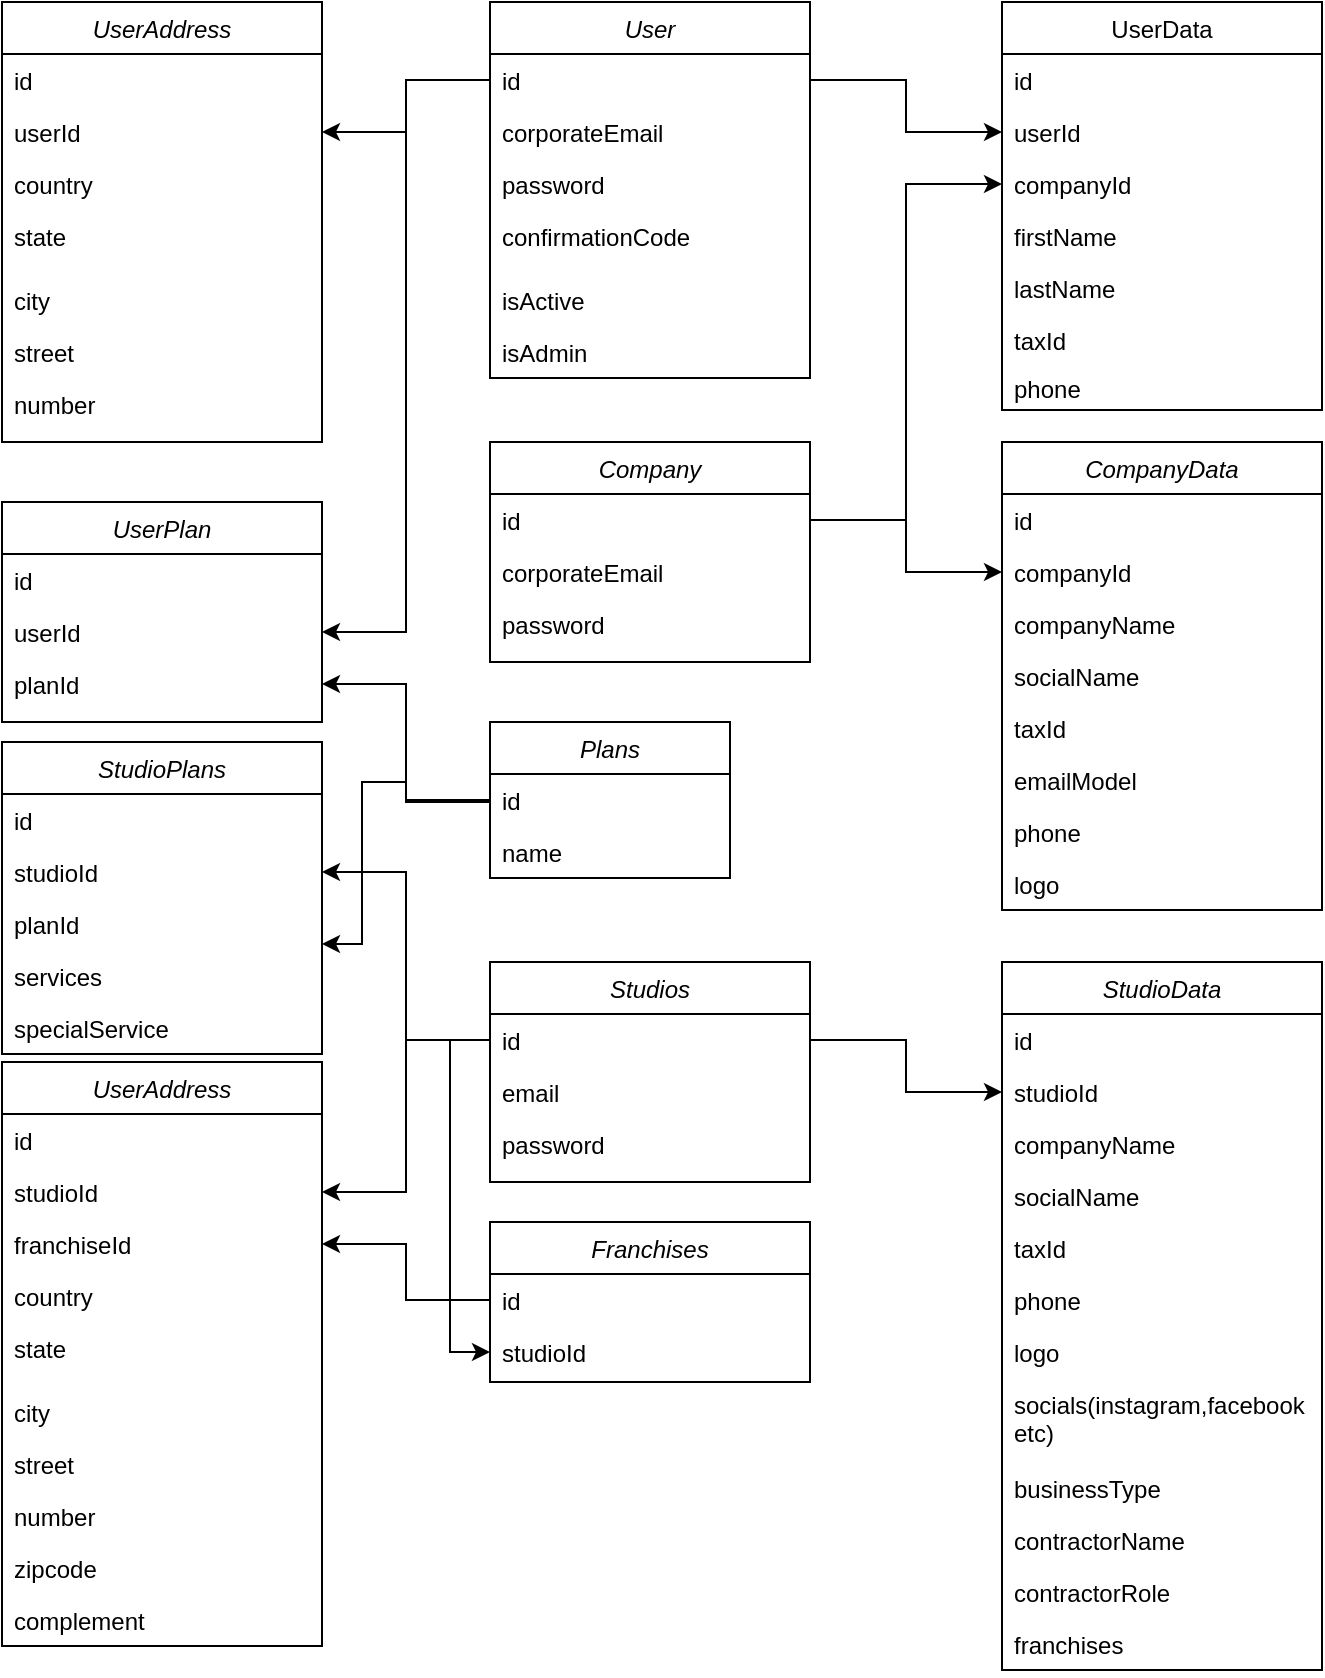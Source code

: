 <mxfile version="20.0.3" type="github">
  <diagram id="C5RBs43oDa-KdzZeNtuy" name="Page-1">
    <mxGraphModel dx="1022" dy="402" grid="1" gridSize="10" guides="1" tooltips="1" connect="1" arrows="1" fold="1" page="1" pageScale="1" pageWidth="827" pageHeight="1169" math="0" shadow="0">
      <root>
        <mxCell id="WIyWlLk6GJQsqaUBKTNV-0" />
        <mxCell id="WIyWlLk6GJQsqaUBKTNV-1" parent="WIyWlLk6GJQsqaUBKTNV-0" />
        <mxCell id="zkfFHV4jXpPFQw0GAbJ--0" value="User" style="swimlane;fontStyle=2;align=center;verticalAlign=top;childLayout=stackLayout;horizontal=1;startSize=26;horizontalStack=0;resizeParent=1;resizeLast=0;collapsible=1;marginBottom=0;rounded=0;shadow=0;strokeWidth=1;" parent="WIyWlLk6GJQsqaUBKTNV-1" vertex="1">
          <mxGeometry x="254" y="40" width="160" height="188" as="geometry">
            <mxRectangle x="230" y="140" width="160" height="26" as="alternateBounds" />
          </mxGeometry>
        </mxCell>
        <mxCell id="zkfFHV4jXpPFQw0GAbJ--1" value="id&#xa;" style="text;align=left;verticalAlign=top;spacingLeft=4;spacingRight=4;overflow=hidden;rotatable=0;points=[[0,0.5],[1,0.5]];portConstraint=eastwest;" parent="zkfFHV4jXpPFQw0GAbJ--0" vertex="1">
          <mxGeometry y="26" width="160" height="26" as="geometry" />
        </mxCell>
        <mxCell id="YdUhBSF4j9-4xUkebann-16" value="corporateEmail" style="text;align=left;verticalAlign=top;spacingLeft=4;spacingRight=4;overflow=hidden;rotatable=0;points=[[0,0.5],[1,0.5]];portConstraint=eastwest;" vertex="1" parent="zkfFHV4jXpPFQw0GAbJ--0">
          <mxGeometry y="52" width="160" height="26" as="geometry" />
        </mxCell>
        <mxCell id="zkfFHV4jXpPFQw0GAbJ--2" value="password" style="text;align=left;verticalAlign=top;spacingLeft=4;spacingRight=4;overflow=hidden;rotatable=0;points=[[0,0.5],[1,0.5]];portConstraint=eastwest;rounded=0;shadow=0;html=0;" parent="zkfFHV4jXpPFQw0GAbJ--0" vertex="1">
          <mxGeometry y="78" width="160" height="26" as="geometry" />
        </mxCell>
        <mxCell id="zkfFHV4jXpPFQw0GAbJ--3" value="confirmationCode" style="text;align=left;verticalAlign=top;spacingLeft=4;spacingRight=4;overflow=hidden;rotatable=0;points=[[0,0.5],[1,0.5]];portConstraint=eastwest;rounded=0;shadow=0;html=0;" parent="zkfFHV4jXpPFQw0GAbJ--0" vertex="1">
          <mxGeometry y="104" width="160" height="32" as="geometry" />
        </mxCell>
        <mxCell id="zkfFHV4jXpPFQw0GAbJ--5" value="isActive" style="text;align=left;verticalAlign=top;spacingLeft=4;spacingRight=4;overflow=hidden;rotatable=0;points=[[0,0.5],[1,0.5]];portConstraint=eastwest;" parent="zkfFHV4jXpPFQw0GAbJ--0" vertex="1">
          <mxGeometry y="136" width="160" height="26" as="geometry" />
        </mxCell>
        <mxCell id="YdUhBSF4j9-4xUkebann-0" value="isAdmin&#xa;" style="text;align=left;verticalAlign=top;spacingLeft=4;spacingRight=4;overflow=hidden;rotatable=0;points=[[0,0.5],[1,0.5]];portConstraint=eastwest;" vertex="1" parent="zkfFHV4jXpPFQw0GAbJ--0">
          <mxGeometry y="162" width="160" height="26" as="geometry" />
        </mxCell>
        <mxCell id="zkfFHV4jXpPFQw0GAbJ--17" value="UserData" style="swimlane;fontStyle=0;align=center;verticalAlign=top;childLayout=stackLayout;horizontal=1;startSize=26;horizontalStack=0;resizeParent=1;resizeLast=0;collapsible=1;marginBottom=0;rounded=0;shadow=0;strokeWidth=1;" parent="WIyWlLk6GJQsqaUBKTNV-1" vertex="1">
          <mxGeometry x="510" y="40" width="160" height="204" as="geometry">
            <mxRectangle x="550" y="140" width="160" height="26" as="alternateBounds" />
          </mxGeometry>
        </mxCell>
        <mxCell id="YdUhBSF4j9-4xUkebann-17" value="id&#xa;" style="text;align=left;verticalAlign=top;spacingLeft=4;spacingRight=4;overflow=hidden;rotatable=0;points=[[0,0.5],[1,0.5]];portConstraint=eastwest;" vertex="1" parent="zkfFHV4jXpPFQw0GAbJ--17">
          <mxGeometry y="26" width="160" height="26" as="geometry" />
        </mxCell>
        <mxCell id="zkfFHV4jXpPFQw0GAbJ--18" value="userId" style="text;align=left;verticalAlign=top;spacingLeft=4;spacingRight=4;overflow=hidden;rotatable=0;points=[[0,0.5],[1,0.5]];portConstraint=eastwest;" parent="zkfFHV4jXpPFQw0GAbJ--17" vertex="1">
          <mxGeometry y="52" width="160" height="26" as="geometry" />
        </mxCell>
        <mxCell id="zkfFHV4jXpPFQw0GAbJ--19" value="companyId" style="text;align=left;verticalAlign=top;spacingLeft=4;spacingRight=4;overflow=hidden;rotatable=0;points=[[0,0.5],[1,0.5]];portConstraint=eastwest;rounded=0;shadow=0;html=0;" parent="zkfFHV4jXpPFQw0GAbJ--17" vertex="1">
          <mxGeometry y="78" width="160" height="26" as="geometry" />
        </mxCell>
        <mxCell id="YdUhBSF4j9-4xUkebann-1" value="firstName" style="text;align=left;verticalAlign=top;spacingLeft=4;spacingRight=4;overflow=hidden;rotatable=0;points=[[0,0.5],[1,0.5]];portConstraint=eastwest;" vertex="1" parent="zkfFHV4jXpPFQw0GAbJ--17">
          <mxGeometry y="104" width="160" height="26" as="geometry" />
        </mxCell>
        <mxCell id="YdUhBSF4j9-4xUkebann-2" value="lastName" style="text;align=left;verticalAlign=top;spacingLeft=4;spacingRight=4;overflow=hidden;rotatable=0;points=[[0,0.5],[1,0.5]];portConstraint=eastwest;" vertex="1" parent="zkfFHV4jXpPFQw0GAbJ--17">
          <mxGeometry y="130" width="160" height="26" as="geometry" />
        </mxCell>
        <mxCell id="YdUhBSF4j9-4xUkebann-3" value="taxId" style="text;align=left;verticalAlign=top;spacingLeft=4;spacingRight=4;overflow=hidden;rotatable=0;points=[[0,0.5],[1,0.5]];portConstraint=eastwest;" vertex="1" parent="zkfFHV4jXpPFQw0GAbJ--17">
          <mxGeometry y="156" width="160" height="24" as="geometry" />
        </mxCell>
        <mxCell id="YdUhBSF4j9-4xUkebann-4" value="phone" style="text;align=left;verticalAlign=top;spacingLeft=4;spacingRight=4;overflow=hidden;rotatable=0;points=[[0,0.5],[1,0.5]];portConstraint=eastwest;" vertex="1" parent="zkfFHV4jXpPFQw0GAbJ--17">
          <mxGeometry y="180" width="160" height="24" as="geometry" />
        </mxCell>
        <mxCell id="YdUhBSF4j9-4xUkebann-5" value="UserAddress&#xa;" style="swimlane;fontStyle=2;align=center;verticalAlign=top;childLayout=stackLayout;horizontal=1;startSize=26;horizontalStack=0;resizeParent=1;resizeLast=0;collapsible=1;marginBottom=0;rounded=0;shadow=0;strokeWidth=1;" vertex="1" parent="WIyWlLk6GJQsqaUBKTNV-1">
          <mxGeometry x="10" y="40" width="160" height="220" as="geometry">
            <mxRectangle x="230" y="140" width="160" height="26" as="alternateBounds" />
          </mxGeometry>
        </mxCell>
        <mxCell id="YdUhBSF4j9-4xUkebann-6" value="id&#xa;" style="text;align=left;verticalAlign=top;spacingLeft=4;spacingRight=4;overflow=hidden;rotatable=0;points=[[0,0.5],[1,0.5]];portConstraint=eastwest;" vertex="1" parent="YdUhBSF4j9-4xUkebann-5">
          <mxGeometry y="26" width="160" height="26" as="geometry" />
        </mxCell>
        <mxCell id="YdUhBSF4j9-4xUkebann-15" value="userId" style="text;align=left;verticalAlign=top;spacingLeft=4;spacingRight=4;overflow=hidden;rotatable=0;points=[[0,0.5],[1,0.5]];portConstraint=eastwest;" vertex="1" parent="YdUhBSF4j9-4xUkebann-5">
          <mxGeometry y="52" width="160" height="26" as="geometry" />
        </mxCell>
        <mxCell id="YdUhBSF4j9-4xUkebann-7" value="country" style="text;align=left;verticalAlign=top;spacingLeft=4;spacingRight=4;overflow=hidden;rotatable=0;points=[[0,0.5],[1,0.5]];portConstraint=eastwest;rounded=0;shadow=0;html=0;" vertex="1" parent="YdUhBSF4j9-4xUkebann-5">
          <mxGeometry y="78" width="160" height="26" as="geometry" />
        </mxCell>
        <mxCell id="YdUhBSF4j9-4xUkebann-8" value="state" style="text;align=left;verticalAlign=top;spacingLeft=4;spacingRight=4;overflow=hidden;rotatable=0;points=[[0,0.5],[1,0.5]];portConstraint=eastwest;rounded=0;shadow=0;html=0;" vertex="1" parent="YdUhBSF4j9-4xUkebann-5">
          <mxGeometry y="104" width="160" height="32" as="geometry" />
        </mxCell>
        <mxCell id="YdUhBSF4j9-4xUkebann-9" value="city" style="text;align=left;verticalAlign=top;spacingLeft=4;spacingRight=4;overflow=hidden;rotatable=0;points=[[0,0.5],[1,0.5]];portConstraint=eastwest;" vertex="1" parent="YdUhBSF4j9-4xUkebann-5">
          <mxGeometry y="136" width="160" height="26" as="geometry" />
        </mxCell>
        <mxCell id="YdUhBSF4j9-4xUkebann-10" value="street" style="text;align=left;verticalAlign=top;spacingLeft=4;spacingRight=4;overflow=hidden;rotatable=0;points=[[0,0.5],[1,0.5]];portConstraint=eastwest;" vertex="1" parent="YdUhBSF4j9-4xUkebann-5">
          <mxGeometry y="162" width="160" height="26" as="geometry" />
        </mxCell>
        <mxCell id="YdUhBSF4j9-4xUkebann-11" value="number&#xa;" style="text;align=left;verticalAlign=top;spacingLeft=4;spacingRight=4;overflow=hidden;rotatable=0;points=[[0,0.5],[1,0.5]];portConstraint=eastwest;" vertex="1" parent="YdUhBSF4j9-4xUkebann-5">
          <mxGeometry y="188" width="160" height="26" as="geometry" />
        </mxCell>
        <mxCell id="YdUhBSF4j9-4xUkebann-21" value="Company&#xa;" style="swimlane;fontStyle=2;align=center;verticalAlign=top;childLayout=stackLayout;horizontal=1;startSize=26;horizontalStack=0;resizeParent=1;resizeLast=0;collapsible=1;marginBottom=0;rounded=0;shadow=0;strokeWidth=1;" vertex="1" parent="WIyWlLk6GJQsqaUBKTNV-1">
          <mxGeometry x="254" y="260" width="160" height="110" as="geometry">
            <mxRectangle x="230" y="140" width="160" height="26" as="alternateBounds" />
          </mxGeometry>
        </mxCell>
        <mxCell id="YdUhBSF4j9-4xUkebann-22" value="id&#xa;" style="text;align=left;verticalAlign=top;spacingLeft=4;spacingRight=4;overflow=hidden;rotatable=0;points=[[0,0.5],[1,0.5]];portConstraint=eastwest;" vertex="1" parent="YdUhBSF4j9-4xUkebann-21">
          <mxGeometry y="26" width="160" height="26" as="geometry" />
        </mxCell>
        <mxCell id="YdUhBSF4j9-4xUkebann-23" value="corporateEmail" style="text;align=left;verticalAlign=top;spacingLeft=4;spacingRight=4;overflow=hidden;rotatable=0;points=[[0,0.5],[1,0.5]];portConstraint=eastwest;" vertex="1" parent="YdUhBSF4j9-4xUkebann-21">
          <mxGeometry y="52" width="160" height="26" as="geometry" />
        </mxCell>
        <mxCell id="YdUhBSF4j9-4xUkebann-24" value="password" style="text;align=left;verticalAlign=top;spacingLeft=4;spacingRight=4;overflow=hidden;rotatable=0;points=[[0,0.5],[1,0.5]];portConstraint=eastwest;rounded=0;shadow=0;html=0;" vertex="1" parent="YdUhBSF4j9-4xUkebann-21">
          <mxGeometry y="78" width="160" height="26" as="geometry" />
        </mxCell>
        <mxCell id="YdUhBSF4j9-4xUkebann-28" style="edgeStyle=orthogonalEdgeStyle;rounded=0;orthogonalLoop=1;jettySize=auto;html=1;entryX=0;entryY=0.5;entryDx=0;entryDy=0;exitX=1;exitY=0.5;exitDx=0;exitDy=0;" edge="1" parent="WIyWlLk6GJQsqaUBKTNV-1" source="YdUhBSF4j9-4xUkebann-22" target="zkfFHV4jXpPFQw0GAbJ--19">
          <mxGeometry relative="1" as="geometry">
            <mxPoint x="500" y="590" as="sourcePoint" />
          </mxGeometry>
        </mxCell>
        <mxCell id="YdUhBSF4j9-4xUkebann-29" value="CompanyData&#xa;" style="swimlane;fontStyle=2;align=center;verticalAlign=top;childLayout=stackLayout;horizontal=1;startSize=26;horizontalStack=0;resizeParent=1;resizeLast=0;collapsible=1;marginBottom=0;rounded=0;shadow=0;strokeWidth=1;" vertex="1" parent="WIyWlLk6GJQsqaUBKTNV-1">
          <mxGeometry x="510" y="260" width="160" height="234" as="geometry">
            <mxRectangle x="230" y="140" width="160" height="26" as="alternateBounds" />
          </mxGeometry>
        </mxCell>
        <mxCell id="YdUhBSF4j9-4xUkebann-30" value="id&#xa;" style="text;align=left;verticalAlign=top;spacingLeft=4;spacingRight=4;overflow=hidden;rotatable=0;points=[[0,0.5],[1,0.5]];portConstraint=eastwest;" vertex="1" parent="YdUhBSF4j9-4xUkebann-29">
          <mxGeometry y="26" width="160" height="26" as="geometry" />
        </mxCell>
        <mxCell id="YdUhBSF4j9-4xUkebann-33" value="companyId&#xa;" style="text;align=left;verticalAlign=top;spacingLeft=4;spacingRight=4;overflow=hidden;rotatable=0;points=[[0,0.5],[1,0.5]];portConstraint=eastwest;" vertex="1" parent="YdUhBSF4j9-4xUkebann-29">
          <mxGeometry y="52" width="160" height="26" as="geometry" />
        </mxCell>
        <mxCell id="YdUhBSF4j9-4xUkebann-31" value="companyName" style="text;align=left;verticalAlign=top;spacingLeft=4;spacingRight=4;overflow=hidden;rotatable=0;points=[[0,0.5],[1,0.5]];portConstraint=eastwest;" vertex="1" parent="YdUhBSF4j9-4xUkebann-29">
          <mxGeometry y="78" width="160" height="26" as="geometry" />
        </mxCell>
        <mxCell id="YdUhBSF4j9-4xUkebann-32" value="socialName&#xa;" style="text;align=left;verticalAlign=top;spacingLeft=4;spacingRight=4;overflow=hidden;rotatable=0;points=[[0,0.5],[1,0.5]];portConstraint=eastwest;rounded=0;shadow=0;html=0;" vertex="1" parent="YdUhBSF4j9-4xUkebann-29">
          <mxGeometry y="104" width="160" height="26" as="geometry" />
        </mxCell>
        <mxCell id="YdUhBSF4j9-4xUkebann-38" value="taxId" style="text;align=left;verticalAlign=top;spacingLeft=4;spacingRight=4;overflow=hidden;rotatable=0;points=[[0,0.5],[1,0.5]];portConstraint=eastwest;" vertex="1" parent="YdUhBSF4j9-4xUkebann-29">
          <mxGeometry y="130" width="160" height="26" as="geometry" />
        </mxCell>
        <mxCell id="YdUhBSF4j9-4xUkebann-39" value="emailModel&#xa;" style="text;align=left;verticalAlign=top;spacingLeft=4;spacingRight=4;overflow=hidden;rotatable=0;points=[[0,0.5],[1,0.5]];portConstraint=eastwest;rounded=0;shadow=0;html=0;" vertex="1" parent="YdUhBSF4j9-4xUkebann-29">
          <mxGeometry y="156" width="160" height="26" as="geometry" />
        </mxCell>
        <mxCell id="YdUhBSF4j9-4xUkebann-40" value="phone&#xa;" style="text;align=left;verticalAlign=top;spacingLeft=4;spacingRight=4;overflow=hidden;rotatable=0;points=[[0,0.5],[1,0.5]];portConstraint=eastwest;rounded=0;shadow=0;html=0;" vertex="1" parent="YdUhBSF4j9-4xUkebann-29">
          <mxGeometry y="182" width="160" height="26" as="geometry" />
        </mxCell>
        <mxCell id="YdUhBSF4j9-4xUkebann-41" value="logo&#xa;" style="text;align=left;verticalAlign=top;spacingLeft=4;spacingRight=4;overflow=hidden;rotatable=0;points=[[0,0.5],[1,0.5]];portConstraint=eastwest;rounded=0;shadow=0;html=0;" vertex="1" parent="YdUhBSF4j9-4xUkebann-29">
          <mxGeometry y="208" width="160" height="26" as="geometry" />
        </mxCell>
        <mxCell id="YdUhBSF4j9-4xUkebann-35" style="edgeStyle=orthogonalEdgeStyle;rounded=0;orthogonalLoop=1;jettySize=auto;html=1;exitX=1;exitY=0.5;exitDx=0;exitDy=0;entryX=0;entryY=0.5;entryDx=0;entryDy=0;" edge="1" parent="WIyWlLk6GJQsqaUBKTNV-1" source="zkfFHV4jXpPFQw0GAbJ--1" target="zkfFHV4jXpPFQw0GAbJ--18">
          <mxGeometry relative="1" as="geometry" />
        </mxCell>
        <mxCell id="YdUhBSF4j9-4xUkebann-36" style="edgeStyle=orthogonalEdgeStyle;rounded=0;orthogonalLoop=1;jettySize=auto;html=1;exitX=0;exitY=0.5;exitDx=0;exitDy=0;entryX=1;entryY=0.5;entryDx=0;entryDy=0;" edge="1" parent="WIyWlLk6GJQsqaUBKTNV-1" source="zkfFHV4jXpPFQw0GAbJ--1" target="YdUhBSF4j9-4xUkebann-15">
          <mxGeometry relative="1" as="geometry" />
        </mxCell>
        <mxCell id="YdUhBSF4j9-4xUkebann-37" style="edgeStyle=orthogonalEdgeStyle;rounded=0;orthogonalLoop=1;jettySize=auto;html=1;exitX=1;exitY=0.5;exitDx=0;exitDy=0;entryX=0;entryY=0.5;entryDx=0;entryDy=0;" edge="1" parent="WIyWlLk6GJQsqaUBKTNV-1" source="YdUhBSF4j9-4xUkebann-22" target="YdUhBSF4j9-4xUkebann-33">
          <mxGeometry relative="1" as="geometry" />
        </mxCell>
        <mxCell id="YdUhBSF4j9-4xUkebann-42" value="Plans" style="swimlane;fontStyle=2;align=center;verticalAlign=top;childLayout=stackLayout;horizontal=1;startSize=26;horizontalStack=0;resizeParent=1;resizeLast=0;collapsible=1;marginBottom=0;rounded=0;shadow=0;strokeWidth=1;" vertex="1" parent="WIyWlLk6GJQsqaUBKTNV-1">
          <mxGeometry x="254" y="400" width="120" height="78" as="geometry">
            <mxRectangle x="230" y="140" width="160" height="26" as="alternateBounds" />
          </mxGeometry>
        </mxCell>
        <mxCell id="YdUhBSF4j9-4xUkebann-43" value="id&#xa;" style="text;align=left;verticalAlign=top;spacingLeft=4;spacingRight=4;overflow=hidden;rotatable=0;points=[[0,0.5],[1,0.5]];portConstraint=eastwest;" vertex="1" parent="YdUhBSF4j9-4xUkebann-42">
          <mxGeometry y="26" width="120" height="26" as="geometry" />
        </mxCell>
        <mxCell id="YdUhBSF4j9-4xUkebann-44" value="name" style="text;align=left;verticalAlign=top;spacingLeft=4;spacingRight=4;overflow=hidden;rotatable=0;points=[[0,0.5],[1,0.5]];portConstraint=eastwest;" vertex="1" parent="YdUhBSF4j9-4xUkebann-42">
          <mxGeometry y="52" width="120" height="26" as="geometry" />
        </mxCell>
        <mxCell id="YdUhBSF4j9-4xUkebann-46" value="UserPlan&#xa;" style="swimlane;fontStyle=2;align=center;verticalAlign=top;childLayout=stackLayout;horizontal=1;startSize=26;horizontalStack=0;resizeParent=1;resizeLast=0;collapsible=1;marginBottom=0;rounded=0;shadow=0;strokeWidth=1;" vertex="1" parent="WIyWlLk6GJQsqaUBKTNV-1">
          <mxGeometry x="10" y="290" width="160" height="110" as="geometry">
            <mxRectangle x="230" y="140" width="160" height="26" as="alternateBounds" />
          </mxGeometry>
        </mxCell>
        <mxCell id="YdUhBSF4j9-4xUkebann-47" value="id&#xa;" style="text;align=left;verticalAlign=top;spacingLeft=4;spacingRight=4;overflow=hidden;rotatable=0;points=[[0,0.5],[1,0.5]];portConstraint=eastwest;" vertex="1" parent="YdUhBSF4j9-4xUkebann-46">
          <mxGeometry y="26" width="160" height="26" as="geometry" />
        </mxCell>
        <mxCell id="YdUhBSF4j9-4xUkebann-48" value="userId&#xa;" style="text;align=left;verticalAlign=top;spacingLeft=4;spacingRight=4;overflow=hidden;rotatable=0;points=[[0,0.5],[1,0.5]];portConstraint=eastwest;" vertex="1" parent="YdUhBSF4j9-4xUkebann-46">
          <mxGeometry y="52" width="160" height="26" as="geometry" />
        </mxCell>
        <mxCell id="YdUhBSF4j9-4xUkebann-49" value="planId" style="text;align=left;verticalAlign=top;spacingLeft=4;spacingRight=4;overflow=hidden;rotatable=0;points=[[0,0.5],[1,0.5]];portConstraint=eastwest;rounded=0;shadow=0;html=0;" vertex="1" parent="YdUhBSF4j9-4xUkebann-46">
          <mxGeometry y="78" width="160" height="26" as="geometry" />
        </mxCell>
        <mxCell id="YdUhBSF4j9-4xUkebann-50" style="edgeStyle=orthogonalEdgeStyle;rounded=0;orthogonalLoop=1;jettySize=auto;html=1;" edge="1" parent="WIyWlLk6GJQsqaUBKTNV-1" source="zkfFHV4jXpPFQw0GAbJ--1" target="YdUhBSF4j9-4xUkebann-48">
          <mxGeometry relative="1" as="geometry" />
        </mxCell>
        <mxCell id="YdUhBSF4j9-4xUkebann-51" style="edgeStyle=orthogonalEdgeStyle;rounded=0;orthogonalLoop=1;jettySize=auto;html=1;exitX=0;exitY=0.5;exitDx=0;exitDy=0;entryX=1;entryY=0.5;entryDx=0;entryDy=0;" edge="1" parent="WIyWlLk6GJQsqaUBKTNV-1" source="YdUhBSF4j9-4xUkebann-43" target="YdUhBSF4j9-4xUkebann-49">
          <mxGeometry relative="1" as="geometry">
            <Array as="points">
              <mxPoint x="254" y="440" />
              <mxPoint x="212" y="440" />
              <mxPoint x="212" y="381" />
            </Array>
          </mxGeometry>
        </mxCell>
        <mxCell id="YdUhBSF4j9-4xUkebann-52" value="Studios" style="swimlane;fontStyle=2;align=center;verticalAlign=top;childLayout=stackLayout;horizontal=1;startSize=26;horizontalStack=0;resizeParent=1;resizeLast=0;collapsible=1;marginBottom=0;rounded=0;shadow=0;strokeWidth=1;" vertex="1" parent="WIyWlLk6GJQsqaUBKTNV-1">
          <mxGeometry x="254" y="520" width="160" height="110" as="geometry">
            <mxRectangle x="230" y="140" width="160" height="26" as="alternateBounds" />
          </mxGeometry>
        </mxCell>
        <mxCell id="YdUhBSF4j9-4xUkebann-53" value="id&#xa;" style="text;align=left;verticalAlign=top;spacingLeft=4;spacingRight=4;overflow=hidden;rotatable=0;points=[[0,0.5],[1,0.5]];portConstraint=eastwest;" vertex="1" parent="YdUhBSF4j9-4xUkebann-52">
          <mxGeometry y="26" width="160" height="26" as="geometry" />
        </mxCell>
        <mxCell id="YdUhBSF4j9-4xUkebann-54" value="email" style="text;align=left;verticalAlign=top;spacingLeft=4;spacingRight=4;overflow=hidden;rotatable=0;points=[[0,0.5],[1,0.5]];portConstraint=eastwest;" vertex="1" parent="YdUhBSF4j9-4xUkebann-52">
          <mxGeometry y="52" width="160" height="26" as="geometry" />
        </mxCell>
        <mxCell id="YdUhBSF4j9-4xUkebann-55" value="password" style="text;align=left;verticalAlign=top;spacingLeft=4;spacingRight=4;overflow=hidden;rotatable=0;points=[[0,0.5],[1,0.5]];portConstraint=eastwest;rounded=0;shadow=0;html=0;" vertex="1" parent="YdUhBSF4j9-4xUkebann-52">
          <mxGeometry y="78" width="160" height="26" as="geometry" />
        </mxCell>
        <mxCell id="YdUhBSF4j9-4xUkebann-56" value="StudioData&#xa;" style="swimlane;fontStyle=2;align=center;verticalAlign=top;childLayout=stackLayout;horizontal=1;startSize=26;horizontalStack=0;resizeParent=1;resizeLast=0;collapsible=1;marginBottom=0;rounded=0;shadow=0;strokeWidth=1;" vertex="1" parent="WIyWlLk6GJQsqaUBKTNV-1">
          <mxGeometry x="510" y="520" width="160" height="354" as="geometry">
            <mxRectangle x="230" y="140" width="160" height="26" as="alternateBounds" />
          </mxGeometry>
        </mxCell>
        <mxCell id="YdUhBSF4j9-4xUkebann-57" value="id&#xa;" style="text;align=left;verticalAlign=top;spacingLeft=4;spacingRight=4;overflow=hidden;rotatable=0;points=[[0,0.5],[1,0.5]];portConstraint=eastwest;" vertex="1" parent="YdUhBSF4j9-4xUkebann-56">
          <mxGeometry y="26" width="160" height="26" as="geometry" />
        </mxCell>
        <mxCell id="YdUhBSF4j9-4xUkebann-58" value="studioId&#xa;" style="text;align=left;verticalAlign=top;spacingLeft=4;spacingRight=4;overflow=hidden;rotatable=0;points=[[0,0.5],[1,0.5]];portConstraint=eastwest;" vertex="1" parent="YdUhBSF4j9-4xUkebann-56">
          <mxGeometry y="52" width="160" height="26" as="geometry" />
        </mxCell>
        <mxCell id="YdUhBSF4j9-4xUkebann-59" value="companyName" style="text;align=left;verticalAlign=top;spacingLeft=4;spacingRight=4;overflow=hidden;rotatable=0;points=[[0,0.5],[1,0.5]];portConstraint=eastwest;" vertex="1" parent="YdUhBSF4j9-4xUkebann-56">
          <mxGeometry y="78" width="160" height="26" as="geometry" />
        </mxCell>
        <mxCell id="YdUhBSF4j9-4xUkebann-60" value="socialName&#xa;" style="text;align=left;verticalAlign=top;spacingLeft=4;spacingRight=4;overflow=hidden;rotatable=0;points=[[0,0.5],[1,0.5]];portConstraint=eastwest;rounded=0;shadow=0;html=0;" vertex="1" parent="YdUhBSF4j9-4xUkebann-56">
          <mxGeometry y="104" width="160" height="26" as="geometry" />
        </mxCell>
        <mxCell id="YdUhBSF4j9-4xUkebann-61" value="taxId" style="text;align=left;verticalAlign=top;spacingLeft=4;spacingRight=4;overflow=hidden;rotatable=0;points=[[0,0.5],[1,0.5]];portConstraint=eastwest;" vertex="1" parent="YdUhBSF4j9-4xUkebann-56">
          <mxGeometry y="130" width="160" height="26" as="geometry" />
        </mxCell>
        <mxCell id="YdUhBSF4j9-4xUkebann-63" value="phone&#xa;" style="text;align=left;verticalAlign=top;spacingLeft=4;spacingRight=4;overflow=hidden;rotatable=0;points=[[0,0.5],[1,0.5]];portConstraint=eastwest;rounded=0;shadow=0;html=0;" vertex="1" parent="YdUhBSF4j9-4xUkebann-56">
          <mxGeometry y="156" width="160" height="26" as="geometry" />
        </mxCell>
        <mxCell id="YdUhBSF4j9-4xUkebann-64" value="logo&#xa;" style="text;align=left;verticalAlign=top;spacingLeft=4;spacingRight=4;overflow=hidden;rotatable=0;points=[[0,0.5],[1,0.5]];portConstraint=eastwest;rounded=0;shadow=0;html=0;" vertex="1" parent="YdUhBSF4j9-4xUkebann-56">
          <mxGeometry y="182" width="160" height="26" as="geometry" />
        </mxCell>
        <mxCell id="YdUhBSF4j9-4xUkebann-66" value="socials(instagram,facebook&#xa;etc)" style="text;align=left;verticalAlign=top;spacingLeft=4;spacingRight=4;overflow=hidden;rotatable=0;points=[[0,0.5],[1,0.5]];portConstraint=eastwest;rounded=0;shadow=0;html=0;" vertex="1" parent="YdUhBSF4j9-4xUkebann-56">
          <mxGeometry y="208" width="160" height="42" as="geometry" />
        </mxCell>
        <mxCell id="YdUhBSF4j9-4xUkebann-79" value="businessType" style="text;align=left;verticalAlign=top;spacingLeft=4;spacingRight=4;overflow=hidden;rotatable=0;points=[[0,0.5],[1,0.5]];portConstraint=eastwest;rounded=0;shadow=0;html=0;" vertex="1" parent="YdUhBSF4j9-4xUkebann-56">
          <mxGeometry y="250" width="160" height="26" as="geometry" />
        </mxCell>
        <mxCell id="YdUhBSF4j9-4xUkebann-80" value="contractorName&#xa;" style="text;align=left;verticalAlign=top;spacingLeft=4;spacingRight=4;overflow=hidden;rotatable=0;points=[[0,0.5],[1,0.5]];portConstraint=eastwest;rounded=0;shadow=0;html=0;" vertex="1" parent="YdUhBSF4j9-4xUkebann-56">
          <mxGeometry y="276" width="160" height="26" as="geometry" />
        </mxCell>
        <mxCell id="YdUhBSF4j9-4xUkebann-81" value="contractorRole" style="text;align=left;verticalAlign=top;spacingLeft=4;spacingRight=4;overflow=hidden;rotatable=0;points=[[0,0.5],[1,0.5]];portConstraint=eastwest;rounded=0;shadow=0;html=0;" vertex="1" parent="YdUhBSF4j9-4xUkebann-56">
          <mxGeometry y="302" width="160" height="26" as="geometry" />
        </mxCell>
        <mxCell id="YdUhBSF4j9-4xUkebann-82" value="franchises" style="text;align=left;verticalAlign=top;spacingLeft=4;spacingRight=4;overflow=hidden;rotatable=0;points=[[0,0.5],[1,0.5]];portConstraint=eastwest;rounded=0;shadow=0;html=0;" vertex="1" parent="YdUhBSF4j9-4xUkebann-56">
          <mxGeometry y="328" width="160" height="26" as="geometry" />
        </mxCell>
        <mxCell id="YdUhBSF4j9-4xUkebann-65" style="edgeStyle=orthogonalEdgeStyle;rounded=0;orthogonalLoop=1;jettySize=auto;html=1;exitX=1;exitY=0.5;exitDx=0;exitDy=0;" edge="1" parent="WIyWlLk6GJQsqaUBKTNV-1" source="YdUhBSF4j9-4xUkebann-53" target="YdUhBSF4j9-4xUkebann-58">
          <mxGeometry relative="1" as="geometry" />
        </mxCell>
        <mxCell id="YdUhBSF4j9-4xUkebann-67" value="UserAddress&#xa;" style="swimlane;fontStyle=2;align=center;verticalAlign=top;childLayout=stackLayout;horizontal=1;startSize=26;horizontalStack=0;resizeParent=1;resizeLast=0;collapsible=1;marginBottom=0;rounded=0;shadow=0;strokeWidth=1;" vertex="1" parent="WIyWlLk6GJQsqaUBKTNV-1">
          <mxGeometry x="10" y="570" width="160" height="292" as="geometry">
            <mxRectangle x="230" y="140" width="160" height="26" as="alternateBounds" />
          </mxGeometry>
        </mxCell>
        <mxCell id="YdUhBSF4j9-4xUkebann-68" value="id&#xa;" style="text;align=left;verticalAlign=top;spacingLeft=4;spacingRight=4;overflow=hidden;rotatable=0;points=[[0,0.5],[1,0.5]];portConstraint=eastwest;" vertex="1" parent="YdUhBSF4j9-4xUkebann-67">
          <mxGeometry y="26" width="160" height="26" as="geometry" />
        </mxCell>
        <mxCell id="YdUhBSF4j9-4xUkebann-69" value="studioId" style="text;align=left;verticalAlign=top;spacingLeft=4;spacingRight=4;overflow=hidden;rotatable=0;points=[[0,0.5],[1,0.5]];portConstraint=eastwest;" vertex="1" parent="YdUhBSF4j9-4xUkebann-67">
          <mxGeometry y="52" width="160" height="26" as="geometry" />
        </mxCell>
        <mxCell id="YdUhBSF4j9-4xUkebann-87" value="franchiseId" style="text;align=left;verticalAlign=top;spacingLeft=4;spacingRight=4;overflow=hidden;rotatable=0;points=[[0,0.5],[1,0.5]];portConstraint=eastwest;" vertex="1" parent="YdUhBSF4j9-4xUkebann-67">
          <mxGeometry y="78" width="160" height="26" as="geometry" />
        </mxCell>
        <mxCell id="YdUhBSF4j9-4xUkebann-70" value="country" style="text;align=left;verticalAlign=top;spacingLeft=4;spacingRight=4;overflow=hidden;rotatable=0;points=[[0,0.5],[1,0.5]];portConstraint=eastwest;rounded=0;shadow=0;html=0;" vertex="1" parent="YdUhBSF4j9-4xUkebann-67">
          <mxGeometry y="104" width="160" height="26" as="geometry" />
        </mxCell>
        <mxCell id="YdUhBSF4j9-4xUkebann-71" value="state" style="text;align=left;verticalAlign=top;spacingLeft=4;spacingRight=4;overflow=hidden;rotatable=0;points=[[0,0.5],[1,0.5]];portConstraint=eastwest;rounded=0;shadow=0;html=0;" vertex="1" parent="YdUhBSF4j9-4xUkebann-67">
          <mxGeometry y="130" width="160" height="32" as="geometry" />
        </mxCell>
        <mxCell id="YdUhBSF4j9-4xUkebann-72" value="city" style="text;align=left;verticalAlign=top;spacingLeft=4;spacingRight=4;overflow=hidden;rotatable=0;points=[[0,0.5],[1,0.5]];portConstraint=eastwest;" vertex="1" parent="YdUhBSF4j9-4xUkebann-67">
          <mxGeometry y="162" width="160" height="26" as="geometry" />
        </mxCell>
        <mxCell id="YdUhBSF4j9-4xUkebann-73" value="street" style="text;align=left;verticalAlign=top;spacingLeft=4;spacingRight=4;overflow=hidden;rotatable=0;points=[[0,0.5],[1,0.5]];portConstraint=eastwest;" vertex="1" parent="YdUhBSF4j9-4xUkebann-67">
          <mxGeometry y="188" width="160" height="26" as="geometry" />
        </mxCell>
        <mxCell id="YdUhBSF4j9-4xUkebann-74" value="number&#xa;" style="text;align=left;verticalAlign=top;spacingLeft=4;spacingRight=4;overflow=hidden;rotatable=0;points=[[0,0.5],[1,0.5]];portConstraint=eastwest;" vertex="1" parent="YdUhBSF4j9-4xUkebann-67">
          <mxGeometry y="214" width="160" height="26" as="geometry" />
        </mxCell>
        <mxCell id="YdUhBSF4j9-4xUkebann-76" value="zipcode&#xa;" style="text;align=left;verticalAlign=top;spacingLeft=4;spacingRight=4;overflow=hidden;rotatable=0;points=[[0,0.5],[1,0.5]];portConstraint=eastwest;" vertex="1" parent="YdUhBSF4j9-4xUkebann-67">
          <mxGeometry y="240" width="160" height="26" as="geometry" />
        </mxCell>
        <mxCell id="YdUhBSF4j9-4xUkebann-77" value="complement&#xa;" style="text;align=left;verticalAlign=top;spacingLeft=4;spacingRight=4;overflow=hidden;rotatable=0;points=[[0,0.5],[1,0.5]];portConstraint=eastwest;" vertex="1" parent="YdUhBSF4j9-4xUkebann-67">
          <mxGeometry y="266" width="160" height="26" as="geometry" />
        </mxCell>
        <mxCell id="YdUhBSF4j9-4xUkebann-75" style="edgeStyle=orthogonalEdgeStyle;rounded=0;orthogonalLoop=1;jettySize=auto;html=1;exitX=0;exitY=0.5;exitDx=0;exitDy=0;entryX=1;entryY=0.5;entryDx=0;entryDy=0;" edge="1" parent="WIyWlLk6GJQsqaUBKTNV-1" source="YdUhBSF4j9-4xUkebann-53" target="YdUhBSF4j9-4xUkebann-69">
          <mxGeometry relative="1" as="geometry" />
        </mxCell>
        <mxCell id="YdUhBSF4j9-4xUkebann-83" value="Franchises" style="swimlane;fontStyle=2;align=center;verticalAlign=top;childLayout=stackLayout;horizontal=1;startSize=26;horizontalStack=0;resizeParent=1;resizeLast=0;collapsible=1;marginBottom=0;rounded=0;shadow=0;strokeWidth=1;" vertex="1" parent="WIyWlLk6GJQsqaUBKTNV-1">
          <mxGeometry x="254" y="650" width="160" height="80" as="geometry">
            <mxRectangle x="230" y="140" width="160" height="26" as="alternateBounds" />
          </mxGeometry>
        </mxCell>
        <mxCell id="YdUhBSF4j9-4xUkebann-84" value="id&#xa;" style="text;align=left;verticalAlign=top;spacingLeft=4;spacingRight=4;overflow=hidden;rotatable=0;points=[[0,0.5],[1,0.5]];portConstraint=eastwest;" vertex="1" parent="YdUhBSF4j9-4xUkebann-83">
          <mxGeometry y="26" width="160" height="26" as="geometry" />
        </mxCell>
        <mxCell id="YdUhBSF4j9-4xUkebann-85" value="studioId" style="text;align=left;verticalAlign=top;spacingLeft=4;spacingRight=4;overflow=hidden;rotatable=0;points=[[0,0.5],[1,0.5]];portConstraint=eastwest;" vertex="1" parent="YdUhBSF4j9-4xUkebann-83">
          <mxGeometry y="52" width="160" height="26" as="geometry" />
        </mxCell>
        <mxCell id="YdUhBSF4j9-4xUkebann-88" style="edgeStyle=orthogonalEdgeStyle;rounded=0;orthogonalLoop=1;jettySize=auto;html=1;exitX=0;exitY=0.5;exitDx=0;exitDy=0;entryX=1;entryY=0.5;entryDx=0;entryDy=0;" edge="1" parent="WIyWlLk6GJQsqaUBKTNV-1" source="YdUhBSF4j9-4xUkebann-84" target="YdUhBSF4j9-4xUkebann-87">
          <mxGeometry relative="1" as="geometry" />
        </mxCell>
        <mxCell id="YdUhBSF4j9-4xUkebann-89" style="edgeStyle=orthogonalEdgeStyle;rounded=0;orthogonalLoop=1;jettySize=auto;html=1;entryX=0;entryY=0.5;entryDx=0;entryDy=0;" edge="1" parent="WIyWlLk6GJQsqaUBKTNV-1" source="YdUhBSF4j9-4xUkebann-53" target="YdUhBSF4j9-4xUkebann-85">
          <mxGeometry relative="1" as="geometry" />
        </mxCell>
        <mxCell id="YdUhBSF4j9-4xUkebann-90" value="StudioPlans" style="swimlane;fontStyle=2;align=center;verticalAlign=top;childLayout=stackLayout;horizontal=1;startSize=26;horizontalStack=0;resizeParent=1;resizeLast=0;collapsible=1;marginBottom=0;rounded=0;shadow=0;strokeWidth=1;" vertex="1" parent="WIyWlLk6GJQsqaUBKTNV-1">
          <mxGeometry x="10" y="410" width="160" height="156" as="geometry">
            <mxRectangle x="230" y="140" width="160" height="26" as="alternateBounds" />
          </mxGeometry>
        </mxCell>
        <mxCell id="YdUhBSF4j9-4xUkebann-91" value="id&#xa;" style="text;align=left;verticalAlign=top;spacingLeft=4;spacingRight=4;overflow=hidden;rotatable=0;points=[[0,0.5],[1,0.5]];portConstraint=eastwest;" vertex="1" parent="YdUhBSF4j9-4xUkebann-90">
          <mxGeometry y="26" width="160" height="26" as="geometry" />
        </mxCell>
        <mxCell id="YdUhBSF4j9-4xUkebann-92" value="studioId" style="text;align=left;verticalAlign=top;spacingLeft=4;spacingRight=4;overflow=hidden;rotatable=0;points=[[0,0.5],[1,0.5]];portConstraint=eastwest;" vertex="1" parent="YdUhBSF4j9-4xUkebann-90">
          <mxGeometry y="52" width="160" height="26" as="geometry" />
        </mxCell>
        <mxCell id="YdUhBSF4j9-4xUkebann-93" value="planId" style="text;align=left;verticalAlign=top;spacingLeft=4;spacingRight=4;overflow=hidden;rotatable=0;points=[[0,0.5],[1,0.5]];portConstraint=eastwest;rounded=0;shadow=0;html=0;" vertex="1" parent="YdUhBSF4j9-4xUkebann-90">
          <mxGeometry y="78" width="160" height="26" as="geometry" />
        </mxCell>
        <mxCell id="YdUhBSF4j9-4xUkebann-94" value="services&#xa;" style="text;align=left;verticalAlign=top;spacingLeft=4;spacingRight=4;overflow=hidden;rotatable=0;points=[[0,0.5],[1,0.5]];portConstraint=eastwest;rounded=0;shadow=0;html=0;" vertex="1" parent="YdUhBSF4j9-4xUkebann-90">
          <mxGeometry y="104" width="160" height="26" as="geometry" />
        </mxCell>
        <mxCell id="YdUhBSF4j9-4xUkebann-98" value="specialService&#xa;" style="text;align=left;verticalAlign=top;spacingLeft=4;spacingRight=4;overflow=hidden;rotatable=0;points=[[0,0.5],[1,0.5]];portConstraint=eastwest;rounded=0;shadow=0;html=0;" vertex="1" parent="YdUhBSF4j9-4xUkebann-90">
          <mxGeometry y="130" width="160" height="26" as="geometry" />
        </mxCell>
        <mxCell id="YdUhBSF4j9-4xUkebann-96" style="edgeStyle=orthogonalEdgeStyle;rounded=0;orthogonalLoop=1;jettySize=auto;html=1;entryX=1;entryY=0.5;entryDx=0;entryDy=0;" edge="1" parent="WIyWlLk6GJQsqaUBKTNV-1" source="YdUhBSF4j9-4xUkebann-53" target="YdUhBSF4j9-4xUkebann-92">
          <mxGeometry relative="1" as="geometry" />
        </mxCell>
        <mxCell id="YdUhBSF4j9-4xUkebann-97" style="edgeStyle=orthogonalEdgeStyle;rounded=0;orthogonalLoop=1;jettySize=auto;html=1;" edge="1" parent="WIyWlLk6GJQsqaUBKTNV-1" source="YdUhBSF4j9-4xUkebann-43" target="YdUhBSF4j9-4xUkebann-93">
          <mxGeometry relative="1" as="geometry">
            <Array as="points">
              <mxPoint x="212" y="439" />
              <mxPoint x="212" y="430" />
              <mxPoint x="190" y="430" />
              <mxPoint x="190" y="511" />
            </Array>
          </mxGeometry>
        </mxCell>
      </root>
    </mxGraphModel>
  </diagram>
</mxfile>
